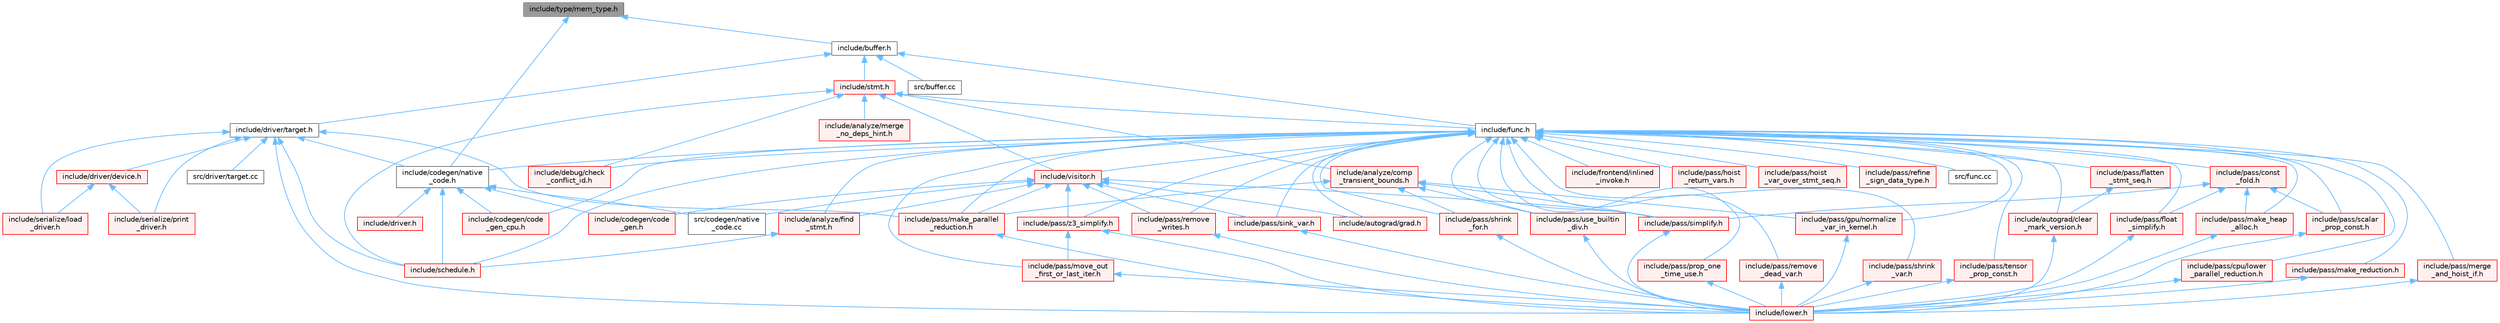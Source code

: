 digraph "include/type/mem_type.h"
{
 // LATEX_PDF_SIZE
  bgcolor="transparent";
  edge [fontname=Helvetica,fontsize=10,labelfontname=Helvetica,labelfontsize=10];
  node [fontname=Helvetica,fontsize=10,shape=box,height=0.2,width=0.4];
  Node1 [label="include/type/mem_type.h",height=0.2,width=0.4,color="gray40", fillcolor="grey60", style="filled", fontcolor="black",tooltip=" "];
  Node1 -> Node2 [dir="back",color="steelblue1",style="solid"];
  Node2 [label="include/buffer.h",height=0.2,width=0.4,color="grey40", fillcolor="white", style="filled",URL="$buffer_8h.html",tooltip=" "];
  Node2 -> Node3 [dir="back",color="steelblue1",style="solid"];
  Node3 [label="include/driver/target.h",height=0.2,width=0.4,color="grey40", fillcolor="white", style="filled",URL="$target_8h.html",tooltip=" "];
  Node3 -> Node4 [dir="back",color="steelblue1",style="solid"];
  Node4 [label="include/codegen/native\l_code.h",height=0.2,width=0.4,color="grey40", fillcolor="white", style="filled",URL="$native__code_8h.html",tooltip=" "];
  Node4 -> Node5 [dir="back",color="steelblue1",style="solid"];
  Node5 [label="include/codegen/code\l_gen.h",height=0.2,width=0.4,color="red", fillcolor="#FFF0F0", style="filled",URL="$include_2codegen_2code__gen_8h.html",tooltip=" "];
  Node4 -> Node7 [dir="back",color="steelblue1",style="solid"];
  Node7 [label="include/codegen/code\l_gen_cpu.h",height=0.2,width=0.4,color="red", fillcolor="#FFF0F0", style="filled",URL="$code__gen__cpu_8h.html",tooltip=" "];
  Node4 -> Node18 [dir="back",color="steelblue1",style="solid"];
  Node18 [label="include/driver.h",height=0.2,width=0.4,color="red", fillcolor="#FFF0F0", style="filled",URL="$driver_8h.html",tooltip=" "];
  Node4 -> Node20 [dir="back",color="steelblue1",style="solid"];
  Node20 [label="include/schedule.h",height=0.2,width=0.4,color="red", fillcolor="#FFF0F0", style="filled",URL="$schedule_8h.html",tooltip=" "];
  Node4 -> Node56 [dir="back",color="steelblue1",style="solid"];
  Node56 [label="src/codegen/native\l_code.cc",height=0.2,width=0.4,color="grey40", fillcolor="white", style="filled",URL="$native__code_8cc.html",tooltip=" "];
  Node3 -> Node57 [dir="back",color="steelblue1",style="solid"];
  Node57 [label="include/driver/device.h",height=0.2,width=0.4,color="red", fillcolor="#FFF0F0", style="filled",URL="$device_8h.html",tooltip=" "];
  Node57 -> Node196 [dir="back",color="steelblue1",style="solid"];
  Node196 [label="include/serialize/load\l_driver.h",height=0.2,width=0.4,color="red", fillcolor="#FFF0F0", style="filled",URL="$load__driver_8h.html",tooltip=" "];
  Node57 -> Node198 [dir="back",color="steelblue1",style="solid"];
  Node198 [label="include/serialize/print\l_driver.h",height=0.2,width=0.4,color="red", fillcolor="#FFF0F0", style="filled",URL="$print__driver_8h.html",tooltip=" "];
  Node3 -> Node72 [dir="back",color="steelblue1",style="solid"];
  Node72 [label="include/lower.h",height=0.2,width=0.4,color="red", fillcolor="#FFF0F0", style="filled",URL="$lower_8h.html",tooltip=" "];
  Node3 -> Node99 [dir="back",color="steelblue1",style="solid"];
  Node99 [label="include/pass/make_parallel\l_reduction.h",height=0.2,width=0.4,color="red", fillcolor="#FFF0F0", style="filled",URL="$make__parallel__reduction_8h.html",tooltip=" "];
  Node99 -> Node72 [dir="back",color="steelblue1",style="solid"];
  Node3 -> Node20 [dir="back",color="steelblue1",style="solid"];
  Node3 -> Node196 [dir="back",color="steelblue1",style="solid"];
  Node3 -> Node198 [dir="back",color="steelblue1",style="solid"];
  Node3 -> Node203 [dir="back",color="steelblue1",style="solid"];
  Node203 [label="src/driver/target.cc",height=0.2,width=0.4,color="grey40", fillcolor="white", style="filled",URL="$target_8cc.html",tooltip=" "];
  Node2 -> Node59 [dir="back",color="steelblue1",style="solid"];
  Node59 [label="include/func.h",height=0.2,width=0.4,color="grey40", fillcolor="white", style="filled",URL="$func_8h.html",tooltip=" "];
  Node59 -> Node60 [dir="back",color="steelblue1",style="solid"];
  Node60 [label="include/analyze/find\l_stmt.h",height=0.2,width=0.4,color="red", fillcolor="#FFF0F0", style="filled",URL="$find__stmt_8h.html",tooltip=" "];
  Node60 -> Node20 [dir="back",color="steelblue1",style="solid"];
  Node59 -> Node136 [dir="back",color="steelblue1",style="solid"];
  Node136 [label="include/autograd/clear\l_mark_version.h",height=0.2,width=0.4,color="red", fillcolor="#FFF0F0", style="filled",URL="$clear__mark__version_8h.html",tooltip=" "];
  Node136 -> Node72 [dir="back",color="steelblue1",style="solid"];
  Node59 -> Node137 [dir="back",color="steelblue1",style="solid"];
  Node137 [label="include/autograd/grad.h",height=0.2,width=0.4,color="red", fillcolor="#FFF0F0", style="filled",URL="$grad_8h.html",tooltip=" "];
  Node59 -> Node7 [dir="back",color="steelblue1",style="solid"];
  Node59 -> Node4 [dir="back",color="steelblue1",style="solid"];
  Node59 -> Node138 [dir="back",color="steelblue1",style="solid"];
  Node138 [label="include/debug/check\l_conflict_id.h",height=0.2,width=0.4,color="red", fillcolor="#FFF0F0", style="filled",URL="$check__conflict__id_8h.html",tooltip=" "];
  Node59 -> Node140 [dir="back",color="steelblue1",style="solid"];
  Node140 [label="include/frontend/inlined\l_invoke.h",height=0.2,width=0.4,color="red", fillcolor="#FFF0F0", style="filled",URL="$inlined__invoke_8h.html",tooltip=" "];
  Node59 -> Node141 [dir="back",color="steelblue1",style="solid"];
  Node141 [label="include/pass/const\l_fold.h",height=0.2,width=0.4,color="red", fillcolor="#FFF0F0", style="filled",URL="$const__fold_8h.html",tooltip=" "];
  Node141 -> Node143 [dir="back",color="steelblue1",style="solid"];
  Node143 [label="include/pass/float\l_simplify.h",height=0.2,width=0.4,color="red", fillcolor="#FFF0F0", style="filled",URL="$float__simplify_8h.html",tooltip=" "];
  Node143 -> Node72 [dir="back",color="steelblue1",style="solid"];
  Node141 -> Node145 [dir="back",color="steelblue1",style="solid"];
  Node145 [label="include/pass/make_heap\l_alloc.h",height=0.2,width=0.4,color="red", fillcolor="#FFF0F0", style="filled",URL="$make__heap__alloc_8h.html",tooltip=" "];
  Node145 -> Node72 [dir="back",color="steelblue1",style="solid"];
  Node141 -> Node146 [dir="back",color="steelblue1",style="solid"];
  Node146 [label="include/pass/scalar\l_prop_const.h",height=0.2,width=0.4,color="red", fillcolor="#FFF0F0", style="filled",URL="$scalar__prop__const_8h.html",tooltip=" "];
  Node146 -> Node72 [dir="back",color="steelblue1",style="solid"];
  Node141 -> Node89 [dir="back",color="steelblue1",style="solid"];
  Node89 [label="include/pass/simplify.h",height=0.2,width=0.4,color="red", fillcolor="#FFF0F0", style="filled",URL="$simplify_8h.html",tooltip=" "];
  Node89 -> Node72 [dir="back",color="steelblue1",style="solid"];
  Node59 -> Node148 [dir="back",color="steelblue1",style="solid"];
  Node148 [label="include/pass/cpu/lower\l_parallel_reduction.h",height=0.2,width=0.4,color="red", fillcolor="#FFF0F0", style="filled",URL="$cpu_2lower__parallel__reduction_8h.html",tooltip=" "];
  Node148 -> Node72 [dir="back",color="steelblue1",style="solid"];
  Node59 -> Node149 [dir="back",color="steelblue1",style="solid"];
  Node149 [label="include/pass/flatten\l_stmt_seq.h",height=0.2,width=0.4,color="red", fillcolor="#FFF0F0", style="filled",URL="$flatten__stmt__seq_8h.html",tooltip=" "];
  Node149 -> Node136 [dir="back",color="steelblue1",style="solid"];
  Node59 -> Node143 [dir="back",color="steelblue1",style="solid"];
  Node59 -> Node104 [dir="back",color="steelblue1",style="solid"];
  Node104 [label="include/pass/gpu/normalize\l_var_in_kernel.h",height=0.2,width=0.4,color="red", fillcolor="#FFF0F0", style="filled",URL="$normalize__var__in__kernel_8h.html",tooltip=" "];
  Node104 -> Node72 [dir="back",color="steelblue1",style="solid"];
  Node59 -> Node153 [dir="back",color="steelblue1",style="solid"];
  Node153 [label="include/pass/hoist\l_return_vars.h",height=0.2,width=0.4,color="red", fillcolor="#FFF0F0", style="filled",URL="$hoist__return__vars_8h.html",tooltip=" "];
  Node59 -> Node155 [dir="back",color="steelblue1",style="solid"];
  Node155 [label="include/pass/hoist\l_var_over_stmt_seq.h",height=0.2,width=0.4,color="red", fillcolor="#FFF0F0", style="filled",URL="$hoist__var__over__stmt__seq_8h.html",tooltip=" "];
  Node59 -> Node145 [dir="back",color="steelblue1",style="solid"];
  Node59 -> Node99 [dir="back",color="steelblue1",style="solid"];
  Node59 -> Node156 [dir="back",color="steelblue1",style="solid"];
  Node156 [label="include/pass/make_reduction.h",height=0.2,width=0.4,color="red", fillcolor="#FFF0F0", style="filled",URL="$make__reduction_8h.html",tooltip=" "];
  Node156 -> Node72 [dir="back",color="steelblue1",style="solid"];
  Node59 -> Node157 [dir="back",color="steelblue1",style="solid"];
  Node157 [label="include/pass/merge\l_and_hoist_if.h",height=0.2,width=0.4,color="red", fillcolor="#FFF0F0", style="filled",URL="$merge__and__hoist__if_8h.html",tooltip=" "];
  Node157 -> Node72 [dir="back",color="steelblue1",style="solid"];
  Node59 -> Node158 [dir="back",color="steelblue1",style="solid"];
  Node158 [label="include/pass/move_out\l_first_or_last_iter.h",height=0.2,width=0.4,color="red", fillcolor="#FFF0F0", style="filled",URL="$move__out__first__or__last__iter_8h.html",tooltip=" "];
  Node158 -> Node72 [dir="back",color="steelblue1",style="solid"];
  Node59 -> Node160 [dir="back",color="steelblue1",style="solid"];
  Node160 [label="include/pass/prop_one\l_time_use.h",height=0.2,width=0.4,color="red", fillcolor="#FFF0F0", style="filled",URL="$prop__one__time__use_8h.html",tooltip=" "];
  Node160 -> Node72 [dir="back",color="steelblue1",style="solid"];
  Node59 -> Node161 [dir="back",color="steelblue1",style="solid"];
  Node161 [label="include/pass/refine\l_sign_data_type.h",height=0.2,width=0.4,color="red", fillcolor="#FFF0F0", style="filled",URL="$refine__sign__data__type_8h.html",tooltip=" "];
  Node59 -> Node163 [dir="back",color="steelblue1",style="solid"];
  Node163 [label="include/pass/remove\l_dead_var.h",height=0.2,width=0.4,color="red", fillcolor="#FFF0F0", style="filled",URL="$remove__dead__var_8h.html",tooltip=" "];
  Node163 -> Node72 [dir="back",color="steelblue1",style="solid"];
  Node59 -> Node164 [dir="back",color="steelblue1",style="solid"];
  Node164 [label="include/pass/remove\l_writes.h",height=0.2,width=0.4,color="red", fillcolor="#FFF0F0", style="filled",URL="$remove__writes_8h.html",tooltip=" "];
  Node164 -> Node72 [dir="back",color="steelblue1",style="solid"];
  Node59 -> Node146 [dir="back",color="steelblue1",style="solid"];
  Node59 -> Node71 [dir="back",color="steelblue1",style="solid"];
  Node71 [label="include/pass/shrink\l_for.h",height=0.2,width=0.4,color="red", fillcolor="#FFF0F0", style="filled",URL="$shrink__for_8h.html",tooltip=" "];
  Node71 -> Node72 [dir="back",color="steelblue1",style="solid"];
  Node59 -> Node86 [dir="back",color="steelblue1",style="solid"];
  Node86 [label="include/pass/shrink\l_var.h",height=0.2,width=0.4,color="red", fillcolor="#FFF0F0", style="filled",URL="$shrink__var_8h.html",tooltip=" "];
  Node86 -> Node72 [dir="back",color="steelblue1",style="solid"];
  Node59 -> Node89 [dir="back",color="steelblue1",style="solid"];
  Node59 -> Node166 [dir="back",color="steelblue1",style="solid"];
  Node166 [label="include/pass/sink_var.h",height=0.2,width=0.4,color="red", fillcolor="#FFF0F0", style="filled",URL="$sink__var_8h.html",tooltip=" "];
  Node166 -> Node72 [dir="back",color="steelblue1",style="solid"];
  Node59 -> Node167 [dir="back",color="steelblue1",style="solid"];
  Node167 [label="include/pass/tensor\l_prop_const.h",height=0.2,width=0.4,color="red", fillcolor="#FFF0F0", style="filled",URL="$tensor__prop__const_8h.html",tooltip=" "];
  Node167 -> Node72 [dir="back",color="steelblue1",style="solid"];
  Node59 -> Node100 [dir="back",color="steelblue1",style="solid"];
  Node100 [label="include/pass/use_builtin\l_div.h",height=0.2,width=0.4,color="red", fillcolor="#FFF0F0", style="filled",URL="$use__builtin__div_8h.html",tooltip=" "];
  Node100 -> Node72 [dir="back",color="steelblue1",style="solid"];
  Node59 -> Node168 [dir="back",color="steelblue1",style="solid"];
  Node168 [label="include/pass/z3_simplify.h",height=0.2,width=0.4,color="red", fillcolor="#FFF0F0", style="filled",URL="$z3__simplify_8h.html",tooltip=" "];
  Node168 -> Node72 [dir="back",color="steelblue1",style="solid"];
  Node168 -> Node158 [dir="back",color="steelblue1",style="solid"];
  Node59 -> Node20 [dir="back",color="steelblue1",style="solid"];
  Node59 -> Node169 [dir="back",color="steelblue1",style="solid"];
  Node169 [label="include/visitor.h",height=0.2,width=0.4,color="red", fillcolor="#FFF0F0", style="filled",URL="$visitor_8h.html",tooltip=" "];
  Node169 -> Node60 [dir="back",color="steelblue1",style="solid"];
  Node169 -> Node137 [dir="back",color="steelblue1",style="solid"];
  Node169 -> Node5 [dir="back",color="steelblue1",style="solid"];
  Node169 -> Node99 [dir="back",color="steelblue1",style="solid"];
  Node169 -> Node164 [dir="back",color="steelblue1",style="solid"];
  Node169 -> Node89 [dir="back",color="steelblue1",style="solid"];
  Node169 -> Node166 [dir="back",color="steelblue1",style="solid"];
  Node169 -> Node168 [dir="back",color="steelblue1",style="solid"];
  Node169 -> Node56 [dir="back",color="steelblue1",style="solid"];
  Node59 -> Node195 [dir="back",color="steelblue1",style="solid"];
  Node195 [label="src/func.cc",height=0.2,width=0.4,color="grey40", fillcolor="white", style="filled",URL="$func_8cc.html",tooltip=" "];
  Node2 -> Node204 [dir="back",color="steelblue1",style="solid"];
  Node204 [label="include/stmt.h",height=0.2,width=0.4,color="red", fillcolor="#FFF0F0", style="filled",URL="$stmt_8h.html",tooltip=" "];
  Node204 -> Node82 [dir="back",color="steelblue1",style="solid"];
  Node82 [label="include/analyze/comp\l_transient_bounds.h",height=0.2,width=0.4,color="red", fillcolor="#FFF0F0", style="filled",URL="$comp__transient__bounds_8h.html",tooltip=" "];
  Node82 -> Node104 [dir="back",color="steelblue1",style="solid"];
  Node82 -> Node99 [dir="back",color="steelblue1",style="solid"];
  Node82 -> Node71 [dir="back",color="steelblue1",style="solid"];
  Node82 -> Node89 [dir="back",color="steelblue1",style="solid"];
  Node82 -> Node100 [dir="back",color="steelblue1",style="solid"];
  Node204 -> Node205 [dir="back",color="steelblue1",style="solid"];
  Node205 [label="include/analyze/merge\l_no_deps_hint.h",height=0.2,width=0.4,color="red", fillcolor="#FFF0F0", style="filled",URL="$merge__no__deps__hint_8h.html",tooltip=" "];
  Node204 -> Node138 [dir="back",color="steelblue1",style="solid"];
  Node204 -> Node59 [dir="back",color="steelblue1",style="solid"];
  Node204 -> Node20 [dir="back",color="steelblue1",style="solid"];
  Node204 -> Node169 [dir="back",color="steelblue1",style="solid"];
  Node2 -> Node228 [dir="back",color="steelblue1",style="solid"];
  Node228 [label="src/buffer.cc",height=0.2,width=0.4,color="grey40", fillcolor="white", style="filled",URL="$buffer_8cc.html",tooltip=" "];
  Node1 -> Node4 [dir="back",color="steelblue1",style="solid"];
}
